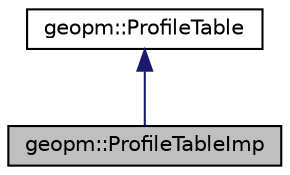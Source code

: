 digraph "geopm::ProfileTableImp"
{
  edge [fontname="Helvetica",fontsize="10",labelfontname="Helvetica",labelfontsize="10"];
  node [fontname="Helvetica",fontsize="10",shape=record];
  Node2 [label="geopm::ProfileTableImp",height=0.2,width=0.4,color="black", fillcolor="grey75", style="filled", fontcolor="black"];
  Node3 -> Node2 [dir="back",color="midnightblue",fontsize="10",style="solid",fontname="Helvetica"];
  Node3 [label="geopm::ProfileTable",height=0.2,width=0.4,color="black", fillcolor="white", style="filled",URL="$classgeopm_1_1_profile_table.html",tooltip="Container for multi-threaded or multi-process producer consumer data exchange. "];
}
